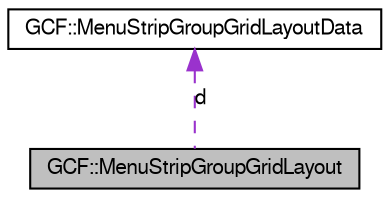 digraph G
{
  bgcolor="transparent";
  edge [fontname="FreeSans",fontsize=10,labelfontname="FreeSans",labelfontsize=10];
  node [fontname="FreeSans",fontsize=10,shape=record];
  Node1 [label="GCF::MenuStripGroupGridLayout",height=0.2,width=0.4,color="black", fillcolor="grey75", style="filled" fontcolor="black"];
  Node2 -> Node1 [dir=back,color="darkorchid3",fontsize=10,style="dashed",label="d",fontname="FreeSans"];
  Node2 [label="GCF::MenuStripGroupGridLayoutData",height=0.2,width=0.4,color="black",URL="$struct_g_c_f_1_1_menu_strip_group_grid_layout_data.html"];
}
